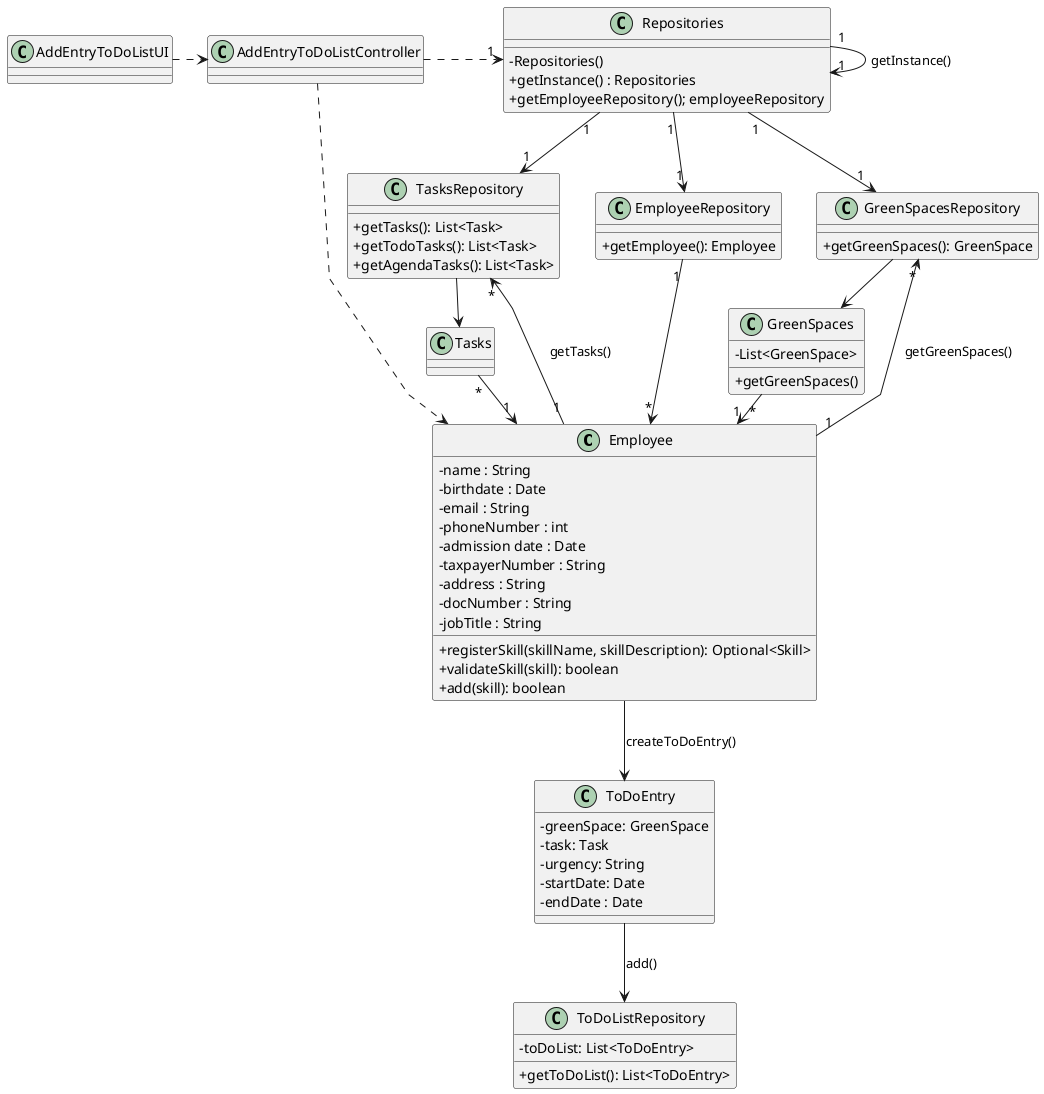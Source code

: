@startuml
'skinparam monochrome true
skinparam packageStyle rectangle
skinparam shadowing false
skinparam linetype polyline
'skinparam linetype orto

skinparam classAttributeIconSize 0

'left to right direction
class Employee{
    -name : String
    -birthdate : Date
    -email : String
    -phoneNumber : int
    -admission date : Date
    -taxpayerNumber : String
    -address : String
    -docNumber : String
    -jobTitle : String

    +registerSkill(skillName, skillDescription): Optional<Skill>
    +validateSkill(skill): boolean
    +add(skill): boolean
}

class ToDoEntry{
-greenSpace: GreenSpace
-task: Task
-urgency: String
-startDate: Date
-endDate : Date
}

class Tasks{

}

class GreenSpaces {
        -List<GreenSpace>
        +getGreenSpaces()
}

class ToDoListRepository{
-toDoList: List<ToDoEntry>
+getToDoList(): List<ToDoEntry>
}

class AddEntryToDoListController{

}

class AddEntryToDoListUI{

}

class Repositories {
    - Repositories()
    + getInstance() : Repositories
    + getEmployeeRepository(); employeeRepository

}
class EmployeeRepository{


+getEmployee(): Employee

}
class TasksRepository{
 +getTasks(): List<Task>
 +getTodoTasks(): List<Task>
 +getAgendaTasks(): List<Task>
}
class GreenSpacesRepository{
+getGreenSpaces(): GreenSpace
}

AddEntryToDoListUI .>AddEntryToDoListController

AddEntryToDoListController .> "1" Repositories

Repositories "1" --> "1" Repositories : getInstance()
Repositories "1" --> "1" EmployeeRepository
Repositories "1" --> "1" TasksRepository
Repositories "1" --> "1" GreenSpacesRepository

AddEntryToDoListController ..>Employee

EmployeeRepository "1" --> "*" Employee

Employee "1" -U-> "*" TasksRepository : getTasks()
Employee "1" -U-> "*" GreenSpacesRepository : getGreenSpaces()
Employee --> ToDoEntry: createToDoEntry()

TasksRepository -> Tasks

GreenSpacesRepository -> GreenSpaces


Tasks "*" -D> "1" Employee

GreenSpaces "*" -> "1" Employee


ToDoEntry --> ToDoListRepository: add()



@enduml